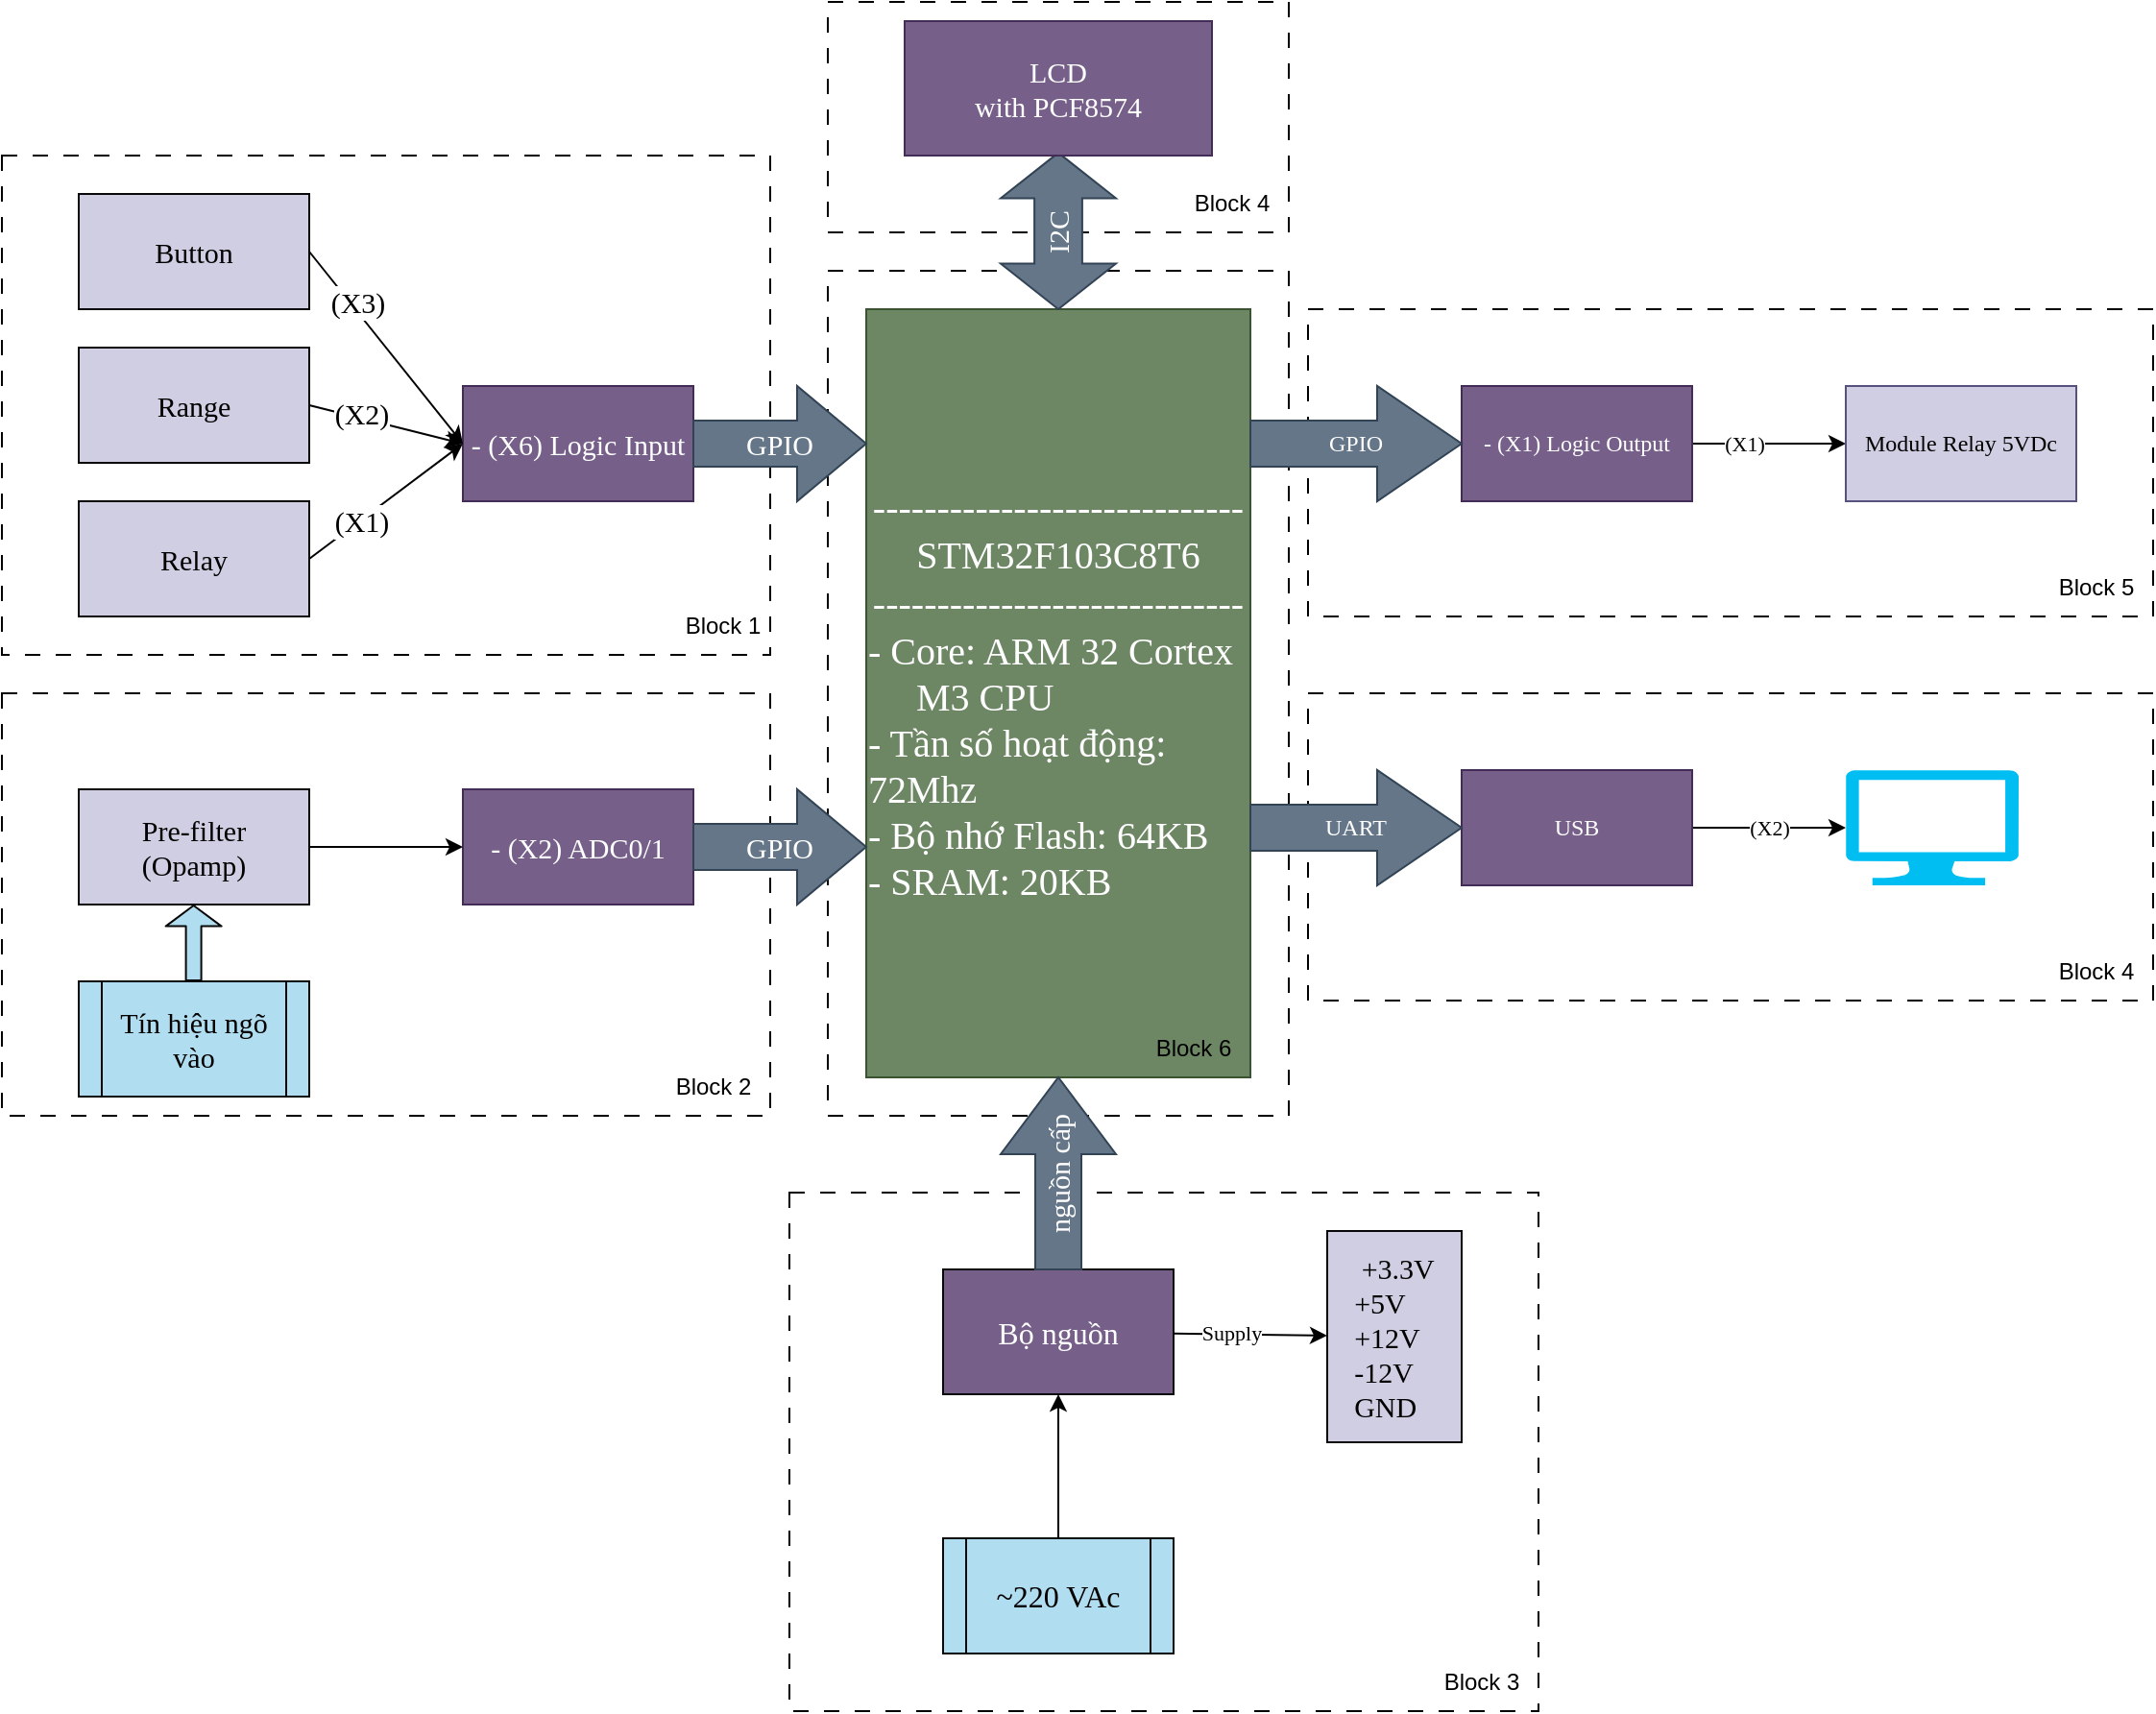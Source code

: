 <mxfile>
    <diagram id="H6SIpSs2coY21HQGp6bx" name="Page-1">
        <mxGraphModel dx="928" dy="656" grid="1" gridSize="10" guides="1" tooltips="1" connect="1" arrows="1" fold="1" page="1" pageScale="1" pageWidth="1200" pageHeight="1600" math="0" shadow="0">
            <root>
                <mxCell id="0"/>
                <mxCell id="1" parent="0"/>
                <mxCell id="48" value="" style="whiteSpace=wrap;html=1;fontFamily=Times New Roman;fontSize=15;dashed=1;dashPattern=8 8;" parent="1" vertex="1">
                    <mxGeometry x="470" width="240" height="120" as="geometry"/>
                </mxCell>
                <mxCell id="44" value="" style="whiteSpace=wrap;html=1;fontFamily=Times New Roman;dashed=1;dashPattern=8 8;" parent="1" vertex="1">
                    <mxGeometry x="40" y="80" width="400" height="260" as="geometry"/>
                </mxCell>
                <mxCell id="32" value="" style="whiteSpace=wrap;html=1;fontFamily=Times New Roman;dashed=1;dashPattern=8 8;" parent="1" vertex="1">
                    <mxGeometry x="40" y="360" width="400" height="220" as="geometry"/>
                </mxCell>
                <mxCell id="25" value="" style="whiteSpace=wrap;html=1;fontFamily=Times New Roman;fontSize=15;dashed=1;dashPattern=8 8;" parent="1" vertex="1">
                    <mxGeometry x="450" y="620" width="390" height="270" as="geometry"/>
                </mxCell>
                <mxCell id="16" value="" style="whiteSpace=wrap;html=1;fontFamily=Times New Roman;dashed=1;dashPattern=8 8;" parent="1" vertex="1">
                    <mxGeometry x="470" y="140" width="240" height="440" as="geometry"/>
                </mxCell>
                <mxCell id="15" value="" style="whiteSpace=wrap;html=1;fontFamily=Times New Roman;dashed=1;dashPattern=8 8;" parent="1" vertex="1">
                    <mxGeometry x="720" y="360" width="440" height="160" as="geometry"/>
                </mxCell>
                <mxCell id="9" value="" style="whiteSpace=wrap;html=1;fontFamily=Times New Roman;dashed=1;dashPattern=8 8;" parent="1" vertex="1">
                    <mxGeometry x="720" y="160" width="440" height="160" as="geometry"/>
                </mxCell>
                <mxCell id="2" value="&lt;font face=&quot;Times New Roman&quot;&gt;-----------------------------&lt;br&gt;STM32F103C8T6&lt;br&gt;-----------------------------&lt;br&gt;&lt;div style=&quot;text-align: left;&quot;&gt;&lt;span style=&quot;background-color: initial;&quot;&gt;- Core: ARM 32 Cortex&amp;nbsp; &amp;nbsp; &amp;nbsp; &amp;nbsp;M3 CPU&lt;/span&gt;&lt;/div&gt;&lt;div style=&quot;text-align: left;&quot;&gt;&lt;span style=&quot;background-color: initial;&quot;&gt;- Tần số hoạt động: 72Mhz&lt;/span&gt;&lt;/div&gt;&lt;div style=&quot;text-align: left;&quot;&gt;&lt;span style=&quot;background-color: initial;&quot;&gt;- Bộ nhớ Flash: 64KB&lt;/span&gt;&lt;/div&gt;&lt;div style=&quot;text-align: left;&quot;&gt;&lt;span style=&quot;background-color: initial;&quot;&gt;- SRAM: 20KB&lt;/span&gt;&lt;/div&gt;&lt;/font&gt;" style="whiteSpace=wrap;html=1;hachureGap=4;fontFamily=Architects Daughter;fontSource=https%3A%2F%2Ffonts.googleapis.com%2Fcss%3Ffamily%3DArchitects%2BDaughter;fontSize=20;fillColor=#6d8764;fontColor=#ffffff;strokeColor=#3A5431;" parent="1" vertex="1">
                    <mxGeometry x="490" y="160" width="200" height="400" as="geometry"/>
                </mxCell>
                <mxCell id="5" style="edgeStyle=none;html=1;exitX=1;exitY=0.5;exitDx=0;exitDy=0;entryX=0;entryY=0.5;entryDx=0;entryDy=0;fontFamily=Times New Roman;" parent="1" source="3" target="4" edge="1">
                    <mxGeometry relative="1" as="geometry">
                        <Array as="points">
                            <mxPoint x="950" y="230"/>
                        </Array>
                    </mxGeometry>
                </mxCell>
                <mxCell id="6" value="(X1)" style="edgeLabel;html=1;align=center;verticalAlign=middle;resizable=0;points=[];fontFamily=Times New Roman;" parent="5" vertex="1" connectable="0">
                    <mxGeometry x="-0.325" relative="1" as="geometry">
                        <mxPoint as="offset"/>
                    </mxGeometry>
                </mxCell>
                <mxCell id="3" value="- (X1) Logic Output" style="whiteSpace=wrap;html=1;fontFamily=Times New Roman;strokeColor=#432D57;fillColor=#76608a;fontColor=#ffffff;" parent="1" vertex="1">
                    <mxGeometry x="800" y="200" width="120" height="60" as="geometry"/>
                </mxCell>
                <mxCell id="4" value="Module Relay 5VDc" style="whiteSpace=wrap;html=1;fontFamily=Times New Roman;fillColor=#d0cee2;strokeColor=#56517e;" parent="1" vertex="1">
                    <mxGeometry x="1000" y="200" width="120" height="60" as="geometry"/>
                </mxCell>
                <mxCell id="7" value="GPIO" style="shape=singleArrow;whiteSpace=wrap;html=1;arrowWidth=0.4;arrowSize=0.4;fontFamily=Times New Roman;strokeColor=#314354;fillColor=#647687;fontColor=#ffffff;" parent="1" vertex="1">
                    <mxGeometry x="690" y="200" width="110" height="60" as="geometry"/>
                </mxCell>
                <mxCell id="12" style="edgeStyle=none;html=1;exitX=1;exitY=0.5;exitDx=0;exitDy=0;entryX=0;entryY=0.5;entryDx=0;entryDy=0;entryPerimeter=0;fontFamily=Times New Roman;" parent="1" source="10" target="11" edge="1">
                    <mxGeometry relative="1" as="geometry"/>
                </mxCell>
                <mxCell id="13" value="(X2)" style="edgeLabel;html=1;align=center;verticalAlign=middle;resizable=0;points=[];fontFamily=Times New Roman;" parent="12" vertex="1" connectable="0">
                    <mxGeometry x="-0.325" relative="1" as="geometry">
                        <mxPoint x="13" as="offset"/>
                    </mxGeometry>
                </mxCell>
                <mxCell id="10" value="USB" style="whiteSpace=wrap;html=1;fontFamily=Times New Roman;strokeColor=#432D57;fillColor=#76608a;fontColor=#ffffff;" parent="1" vertex="1">
                    <mxGeometry x="800" y="400" width="120" height="60" as="geometry"/>
                </mxCell>
                <mxCell id="11" value="" style="verticalLabelPosition=bottom;html=1;verticalAlign=top;align=center;strokeColor=none;fillColor=#00BEF2;shape=mxgraph.azure.computer;pointerEvents=1;fontFamily=Times New Roman;" parent="1" vertex="1">
                    <mxGeometry x="1000" y="400" width="90" height="60" as="geometry"/>
                </mxCell>
                <mxCell id="14" value="UART" style="shape=singleArrow;whiteSpace=wrap;html=1;arrowWidth=0.4;arrowSize=0.4;fontFamily=Times New Roman;strokeColor=#314354;fillColor=#647687;fontColor=#ffffff;" parent="1" vertex="1">
                    <mxGeometry x="690" y="400" width="110" height="60" as="geometry"/>
                </mxCell>
                <mxCell id="19" value="" style="edgeStyle=none;html=1;fontFamily=Times New Roman;" parent="1" source="17" target="18" edge="1">
                    <mxGeometry relative="1" as="geometry"/>
                </mxCell>
                <mxCell id="20" value="Supply" style="edgeLabel;html=1;align=center;verticalAlign=middle;resizable=0;points=[];fontFamily=Times New Roman;" parent="19" vertex="1" connectable="0">
                    <mxGeometry x="-0.246" y="1" relative="1" as="geometry">
                        <mxPoint as="offset"/>
                    </mxGeometry>
                </mxCell>
                <mxCell id="17" value="&lt;font style=&quot;font-size: 16px;&quot;&gt;Bộ nguồn&lt;/font&gt;" style="whiteSpace=wrap;html=1;fontFamily=Times New Roman;strokeColor=#080808;fillColor=#76608a;fontColor=#ffffff;" parent="1" vertex="1">
                    <mxGeometry x="530" y="660" width="120" height="65" as="geometry"/>
                </mxCell>
                <mxCell id="18" value="&lt;div style=&quot;text-align: left; font-size: 15px;&quot;&gt;&lt;span style=&quot;background-color: initial;&quot;&gt;&lt;font style=&quot;font-size: 15px;&quot;&gt;&amp;nbsp;+3.3V&lt;/font&gt;&lt;/span&gt;&lt;/div&gt;&lt;font style=&quot;font-size: 15px;&quot;&gt;&lt;div style=&quot;text-align: left;&quot;&gt;&lt;span style=&quot;background-color: initial;&quot;&gt;+5V&lt;/span&gt;&lt;/div&gt;&lt;div style=&quot;text-align: left;&quot;&gt;&lt;span style=&quot;background-color: initial;&quot;&gt;+12V&lt;/span&gt;&lt;/div&gt;&lt;div style=&quot;text-align: left;&quot;&gt;&lt;span style=&quot;background-color: initial;&quot;&gt;-12V&lt;/span&gt;&lt;/div&gt;&lt;div style=&quot;text-align: left;&quot;&gt;&lt;span style=&quot;background-color: initial;&quot;&gt;GND&lt;/span&gt;&lt;/div&gt;&lt;/font&gt;" style="whiteSpace=wrap;html=1;fontFamily=Times New Roman;fillColor=#d0cee2;strokeColor=#080808;" parent="1" vertex="1">
                    <mxGeometry x="730" y="640" width="70" height="110" as="geometry"/>
                </mxCell>
                <mxCell id="23" style="edgeStyle=none;html=1;exitX=0.5;exitY=0;exitDx=0;exitDy=0;entryX=0.5;entryY=1;entryDx=0;entryDy=0;fontFamily=Times New Roman;fontSize=15;" parent="1" source="21" target="17" edge="1">
                    <mxGeometry relative="1" as="geometry"/>
                </mxCell>
                <mxCell id="21" value="&lt;font style=&quot;font-size: 16px;&quot;&gt;~220 VAc&lt;/font&gt;" style="shape=process;whiteSpace=wrap;html=1;backgroundOutline=1;fontFamily=Times New Roman;fillColor=#b1ddf0;strokeColor=#080808;" parent="1" vertex="1">
                    <mxGeometry x="530" y="800" width="120" height="60" as="geometry"/>
                </mxCell>
                <mxCell id="24" value="nguồn cấp" style="shape=singleArrow;whiteSpace=wrap;html=1;arrowWidth=0.4;arrowSize=0.4;fontFamily=Times New Roman;fontSize=15;rotation=-90;strokeColor=#314354;fillColor=#647687;fontColor=#ffffff;" parent="1" vertex="1">
                    <mxGeometry x="540" y="580" width="100" height="60" as="geometry"/>
                </mxCell>
                <mxCell id="26" value="- (X2) ADC0/1" style="whiteSpace=wrap;html=1;fontFamily=Times New Roman;fontSize=15;strokeColor=#432D57;fillColor=#76608a;fontColor=#ffffff;" parent="1" vertex="1">
                    <mxGeometry x="280" y="410" width="120" height="60" as="geometry"/>
                </mxCell>
                <mxCell id="27" value="GPIO" style="shape=singleArrow;whiteSpace=wrap;html=1;arrowWidth=0.4;arrowSize=0.4;fontFamily=Times New Roman;fontSize=15;strokeColor=#314354;fillColor=#647687;fontColor=#ffffff;" parent="1" vertex="1">
                    <mxGeometry x="400" y="410" width="90" height="60" as="geometry"/>
                </mxCell>
                <mxCell id="29" style="edgeStyle=none;html=1;exitX=1;exitY=0.5;exitDx=0;exitDy=0;entryX=0;entryY=0.5;entryDx=0;entryDy=0;fontFamily=Times New Roman;fontSize=15;" parent="1" source="28" target="26" edge="1">
                    <mxGeometry relative="1" as="geometry"/>
                </mxCell>
                <mxCell id="28" value="Pre-filter&lt;br&gt;(Opamp)" style="whiteSpace=wrap;html=1;fontFamily=Times New Roman;fontSize=15;fillColor=#d0cee2;strokeColor=#080808;" parent="1" vertex="1">
                    <mxGeometry x="80" y="410" width="120" height="60" as="geometry"/>
                </mxCell>
                <mxCell id="30" value="Tín hiệu ngõ vào" style="shape=process;whiteSpace=wrap;html=1;backgroundOutline=1;fontFamily=Times New Roman;fontSize=15;fillColor=#b1ddf0;strokeColor=#080808;" parent="1" vertex="1">
                    <mxGeometry x="80" y="510" width="120" height="60" as="geometry"/>
                </mxCell>
                <mxCell id="31" value="" style="edgeStyle=none;orthogonalLoop=1;jettySize=auto;html=1;shape=flexArrow;rounded=1;startSize=8;endSize=3.268;fontFamily=Times New Roman;fontSize=15;width=8;fillColor=#b1ddf0;strokeColor=#080808;" parent="1" edge="1">
                    <mxGeometry width="100" relative="1" as="geometry">
                        <mxPoint x="139.8" y="510" as="sourcePoint"/>
                        <mxPoint x="139.8" y="470" as="targetPoint"/>
                        <Array as="points"/>
                    </mxGeometry>
                </mxCell>
                <mxCell id="33" value="- (X6) Logic Input" style="whiteSpace=wrap;html=1;fontFamily=Times New Roman;fontSize=15;strokeColor=#432D57;fillColor=#76608a;fontColor=#ffffff;" parent="1" vertex="1">
                    <mxGeometry x="280" y="200" width="120" height="60" as="geometry"/>
                </mxCell>
                <mxCell id="34" value="GPIO" style="shape=singleArrow;whiteSpace=wrap;html=1;arrowWidth=0.4;arrowSize=0.4;fontFamily=Times New Roman;fontSize=15;strokeColor=#314354;fillColor=#647687;fontColor=#ffffff;" parent="1" vertex="1">
                    <mxGeometry x="400" y="200" width="90" height="60" as="geometry"/>
                </mxCell>
                <mxCell id="36" style="edgeStyle=none;html=1;exitX=1;exitY=0.5;exitDx=0;exitDy=0;entryX=0;entryY=0.5;entryDx=0;entryDy=0;fontFamily=Times New Roman;fontSize=15;" parent="1" source="35" target="33" edge="1">
                    <mxGeometry relative="1" as="geometry"/>
                </mxCell>
                <mxCell id="37" value="(X3)" style="edgeLabel;html=1;align=center;verticalAlign=middle;resizable=0;points=[];fontSize=15;fontFamily=Times New Roman;" parent="36" vertex="1" connectable="0">
                    <mxGeometry x="-0.289" y="-3" relative="1" as="geometry">
                        <mxPoint x="-1" y="-12" as="offset"/>
                    </mxGeometry>
                </mxCell>
                <mxCell id="35" value="Button" style="whiteSpace=wrap;html=1;fontFamily=Times New Roman;fontSize=15;fillColor=#d0cee2;strokeColor=#080808;" parent="1" vertex="1">
                    <mxGeometry x="80" y="100" width="120" height="60" as="geometry"/>
                </mxCell>
                <mxCell id="40" style="edgeStyle=none;html=1;exitX=1;exitY=0.5;exitDx=0;exitDy=0;entryX=0;entryY=0.5;entryDx=0;entryDy=0;fontFamily=Times New Roman;fontSize=15;" parent="1" source="38" target="33" edge="1">
                    <mxGeometry relative="1" as="geometry"/>
                </mxCell>
                <mxCell id="42" value="(X2)" style="edgeLabel;html=1;align=center;verticalAlign=middle;resizable=0;points=[];fontSize=15;fontFamily=Times New Roman;" parent="40" vertex="1" connectable="0">
                    <mxGeometry x="-0.365" relative="1" as="geometry">
                        <mxPoint x="2" y="-3" as="offset"/>
                    </mxGeometry>
                </mxCell>
                <mxCell id="38" value="Range" style="whiteSpace=wrap;html=1;fontFamily=Times New Roman;fontSize=15;fillColor=#d0cee2;strokeColor=#080808;" parent="1" vertex="1">
                    <mxGeometry x="80" y="180" width="120" height="60" as="geometry"/>
                </mxCell>
                <mxCell id="41" style="edgeStyle=none;html=1;exitX=1;exitY=0.5;exitDx=0;exitDy=0;fontFamily=Times New Roman;fontSize=15;" parent="1" source="39" edge="1">
                    <mxGeometry relative="1" as="geometry">
                        <mxPoint x="280" y="230" as="targetPoint"/>
                    </mxGeometry>
                </mxCell>
                <mxCell id="43" value="(X1)" style="edgeLabel;html=1;align=center;verticalAlign=middle;resizable=0;points=[];fontSize=15;fontFamily=Times New Roman;" parent="41" vertex="1" connectable="0">
                    <mxGeometry x="-0.387" y="2" relative="1" as="geometry">
                        <mxPoint x="4" as="offset"/>
                    </mxGeometry>
                </mxCell>
                <mxCell id="39" value="Relay" style="whiteSpace=wrap;html=1;fontFamily=Times New Roman;fontSize=15;fillColor=#d0cee2;strokeColor=#080808;" parent="1" vertex="1">
                    <mxGeometry x="80" y="260" width="120" height="60" as="geometry"/>
                </mxCell>
                <mxCell id="52" value="I2C" style="shape=doubleArrow;whiteSpace=wrap;html=1;strokeColor=#314354;fontFamily=Times New Roman;fontSize=15;fillColor=#647687;fontColor=#ffffff;rotation=-90;arrowWidth=0.415;arrowSize=0.291;" parent="1" vertex="1">
                    <mxGeometry x="549.28" y="89.27" width="81.44" height="60" as="geometry"/>
                </mxCell>
                <mxCell id="45" value="LCD&lt;br&gt;with PCF8574" style="whiteSpace=wrap;html=1;fontFamily=Times New Roman;fontSize=15;strokeColor=#432D57;fillColor=#76608a;fontColor=#ffffff;" parent="1" vertex="1">
                    <mxGeometry x="510" y="10" width="160" height="70" as="geometry"/>
                </mxCell>
                <mxCell id="53" value="Block 1" style="text;html=1;align=center;verticalAlign=middle;resizable=0;points=[];autosize=1;strokeColor=none;fillColor=none;" vertex="1" parent="1">
                    <mxGeometry x="385" y="310" width="60" height="30" as="geometry"/>
                </mxCell>
                <mxCell id="54" value="Block 2" style="text;html=1;align=center;verticalAlign=middle;resizable=0;points=[];autosize=1;strokeColor=none;fillColor=none;" vertex="1" parent="1">
                    <mxGeometry x="380" y="550" width="60" height="30" as="geometry"/>
                </mxCell>
                <mxCell id="55" value="Block 3" style="text;html=1;align=center;verticalAlign=middle;resizable=0;points=[];autosize=1;strokeColor=none;fillColor=none;" vertex="1" parent="1">
                    <mxGeometry x="780" y="860" width="60" height="30" as="geometry"/>
                </mxCell>
                <mxCell id="56" value="Block 4" style="text;html=1;align=center;verticalAlign=middle;resizable=0;points=[];autosize=1;strokeColor=none;fillColor=none;" vertex="1" parent="1">
                    <mxGeometry x="1100" y="490" width="60" height="30" as="geometry"/>
                </mxCell>
                <mxCell id="57" value="Block 5" style="text;html=1;align=center;verticalAlign=middle;resizable=0;points=[];autosize=1;strokeColor=none;fillColor=none;" vertex="1" parent="1">
                    <mxGeometry x="1100" y="290" width="60" height="30" as="geometry"/>
                </mxCell>
                <mxCell id="58" value="Block 4" style="text;html=1;align=center;verticalAlign=middle;resizable=0;points=[];autosize=1;strokeColor=none;fillColor=none;" vertex="1" parent="1">
                    <mxGeometry x="650" y="90" width="60" height="30" as="geometry"/>
                </mxCell>
                <mxCell id="59" value="Block 6" style="text;html=1;align=center;verticalAlign=middle;resizable=0;points=[];autosize=1;strokeColor=none;fillColor=none;" vertex="1" parent="1">
                    <mxGeometry x="630" y="530" width="60" height="30" as="geometry"/>
                </mxCell>
            </root>
        </mxGraphModel>
    </diagram>
</mxfile>